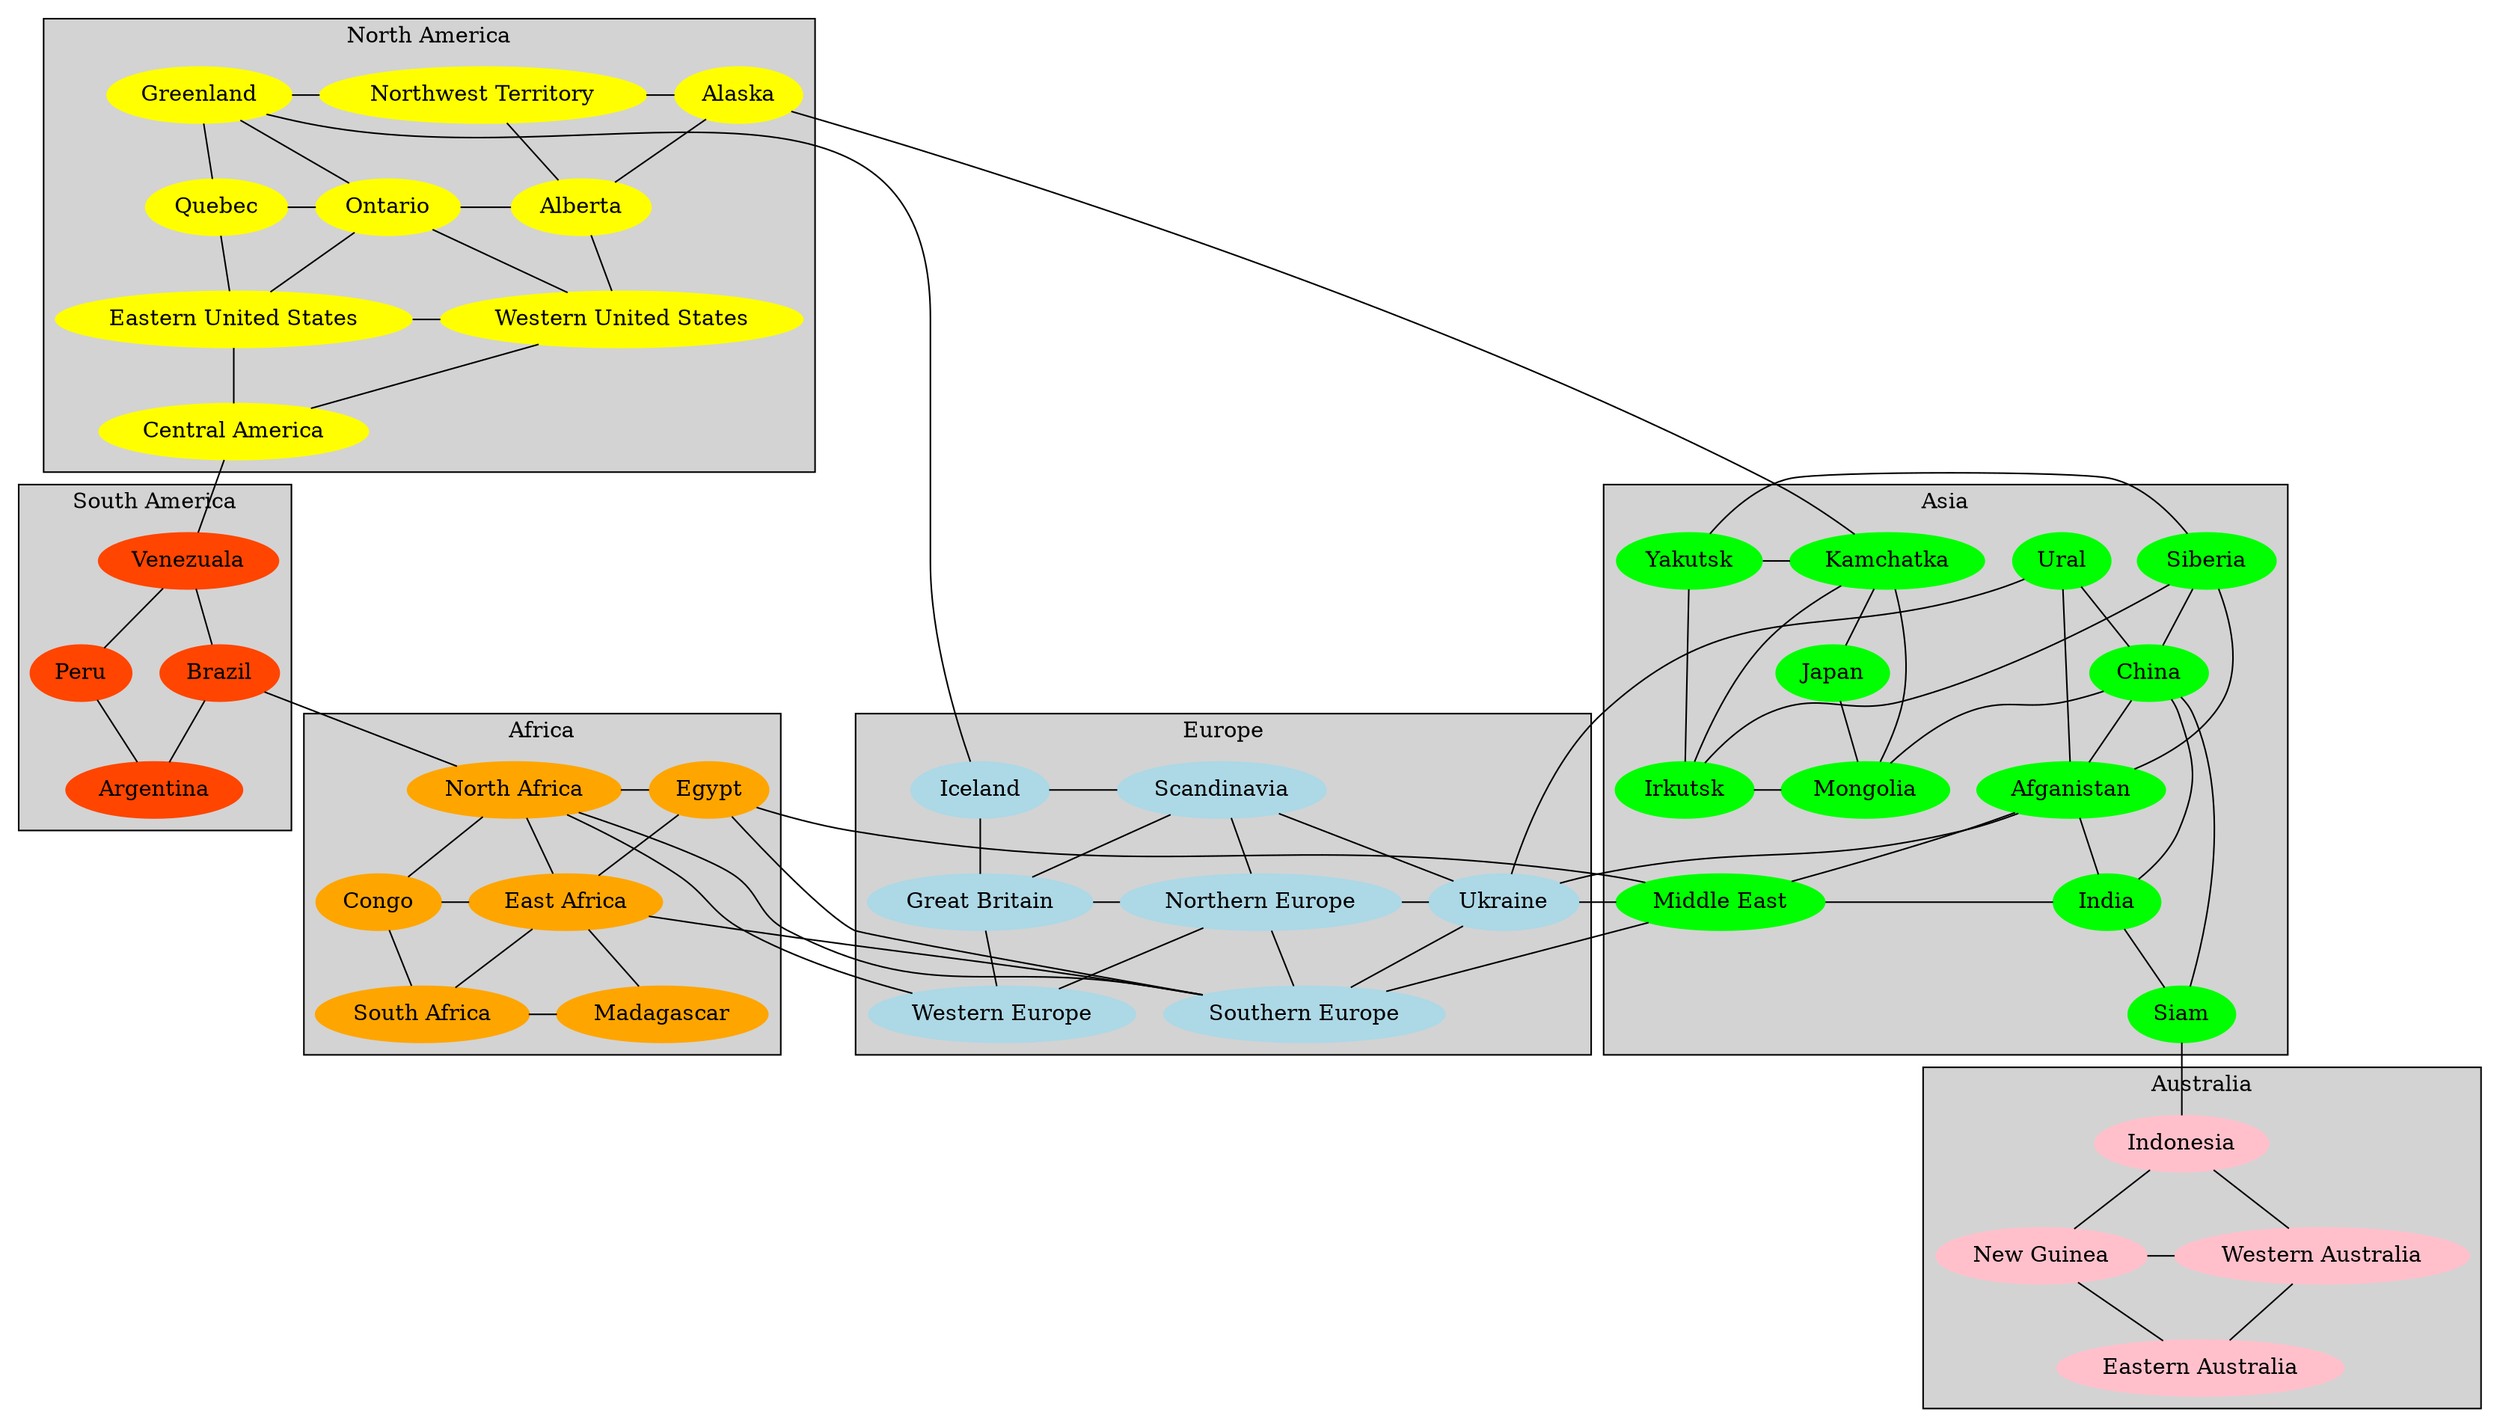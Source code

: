 digraph G {

	subgraph cluster_north_america {
		style=filled;
		sort=0;

		node [style=filled,color=yellow];
		edge [arrowhead=none];

		NWT[label="Northwest Territory"];
		QC[label="Quebec"];
		WUS[label="Western United States"];
		EUS[label="Eastern United States"];
		CentralAmerica[label="Central America"];

		{rank=min; Alaska; NWT; Greenland};
		{rank=same; Alberta; Ontario; QC};
		{rank=same; EUS; WUS};
		{rank=max; CentralAmerica;};

		Alaska->Alberta
		Alaska->NWT
		Alberta -> NWT
		Alberta -> Ontario;
		Alberta -> WUS
		CentralAmerica -> WUS
		CentralAmerica -> EUS
		QC -> Ontario
		QC -> EUS
		QC -> Greenland
		EUS -> Ontario
		EUS -> WUS
		Greenland -> NWT
		Greenland -> Ontario
		Ontario -> WUS


		label = "North America";
	}

	subgraph cluster_south_america {
		style=filled;
		sort=4;
		node [style=filled;color=orangered];
		edge [arrowhead=none];

		{rank=min; Venezuala;};
		{rank=same; Brazil; Peru;};
		{rank=max; Argentina};

		Argentina->Brazil
		Argentina->Peru
		Brazil->Venezuala
		Peru->Venezuala

		label = "South America";

	}

	subgraph cluster_africa {
		style=filled;
		sort=5;
		node [style=filled; color=orange];
		edge [arrowhead=none];

		SouthAfrica[label="South Africa"];

		EastAfrica[label="East Africa"];
		NorthAfrica[label="North Africa"];

		{rank=min; NorthAfrica;Egypt};
		
		{rank=same; Congo;EastAfrica};
		{rank=max; SouthAfrica;Madagascar};

		Congo -> EastAfrica;
		Congo -> NorthAfrica;
		Congo -> SouthAfrica;
		EastAfrica -> Egypt;
		EastAfrica -> NorthAfrica;
		EastAfrica -> SouthAfrica;
		EastAfrica -> Madagascar;
		Madagascar -> SouthAfrica;
		Egypt -> NorthAfrica;
		
		label = "Africa";

	}

	subgraph cluster_europa {
		style=filled;
		sort=1;		
		node [style=filled; color=lightblue];
		edge [arrowhead=none];

		GreatBritain[label="Great Britain"];
		WesternEurope[label="Western Europe"];
		SouthernEurope[label="Southern Europe"];
		NorthernEurope[label="Northern Europe"];

		{rank=min; Iceland; Scandinavia;};
		{rank=same; GreatBritain;NorthernEurope;Ukraine};
		{rank=max; SouthernEurope;WesternEurope;};

		GreatBritain -> Iceland
		GreatBritain -> NorthernEurope;
		GreatBritain -> Scandinavia;
		GreatBritain -> WesternEurope
		Iceland -> Scandinavia;
		NorthernEurope -> SouthernEurope
		NorthernEurope -> Scandinavia;
		NorthernEurope -> Ukraine;
		NorthernEurope -> WesternEurope
		SouthernEurope -> Ukraine;
		Scandinavia -> Ukraine;
		
		label = "Europe";

	}

	subgraph cluster_australia {
		style=filled;
		sort=6;		
		node [style=filled; color=pink];
		edge [arrowhead=none];

		NewGuinea[label="New Guinea"];
		EasternAustralia[label="Eastern Australia"];
		WesternAustralia[label="Western Australia"];

		{rank=min; Indonesia;};
		{rank=same;  NewGuinea; WesternAustralia};
		{rank=max; EasternAustralia;};

		EasternAustralia -> WesternAustralia;
		EasternAustralia -> NewGuinea;
		Indonesia -> NewGuinea;
		Indonesia -> WesternAustralia;
		NewGuinea -> WesternAustralia;

		label = "Australia";

	}

	subgraph cluster_asia {
		style=filled;
		sort=3;		
		node [style=filled; color=green];
		edge [arrowhead=none];

		MiddleEast[label="Middle East"];

		{rank=min; Ural; Siberia; Yakutsk; Kamchatka};
		{rank=same; Afganistan; Irkutsk; Mongolia};
		{rank=same; China; Japan}
		{rank=same; MiddleEast; India;};
		{rank=max; Siam};

		Afganistan -> China
		Afganistan -> India
		Afganistan -> MiddleEast
		Afganistan -> Siberia
		Afganistan -> Ural
		China -> India
		China -> Mongolia
		China -> Siam
		China -> Siberia
		China -> Ural
		India -> MiddleEast
		India -> Siam
		Irkutsk -> Mongolia
		Irkutsk -> Siberia
		Irkutsk -> Yakutsk
		Japan -> Kamchatka
		Japan -> Mongolia
		Kamchatka -> Irkutsk
		Kamchatka -> Mongolia
		Kamchatka -> Yakutsk
		Siberia -> Yakutsk
		

		label = "Asia";

	}

/////////////////////////
	edge [arrowhead=none];


	Afganistan -> Ukraine
	Alaska -> Kamchatka [constraint=false];
	Brazil -> NorthAfrica
	CentralAmerica->Venezuala
	EastAfrica -> SouthernEurope
	Egypt -> MiddleEast
	Egypt -> SouthernEurope
	Greenland->Iceland
	MiddleEast -> SouthernEurope
	MiddleEast -> Ukraine
	NorthAfrica -> SouthernEurope
	NorthAfrica -> WesternEurope
	Siam -> Indonesia
	Ukraine -> Ural
}

